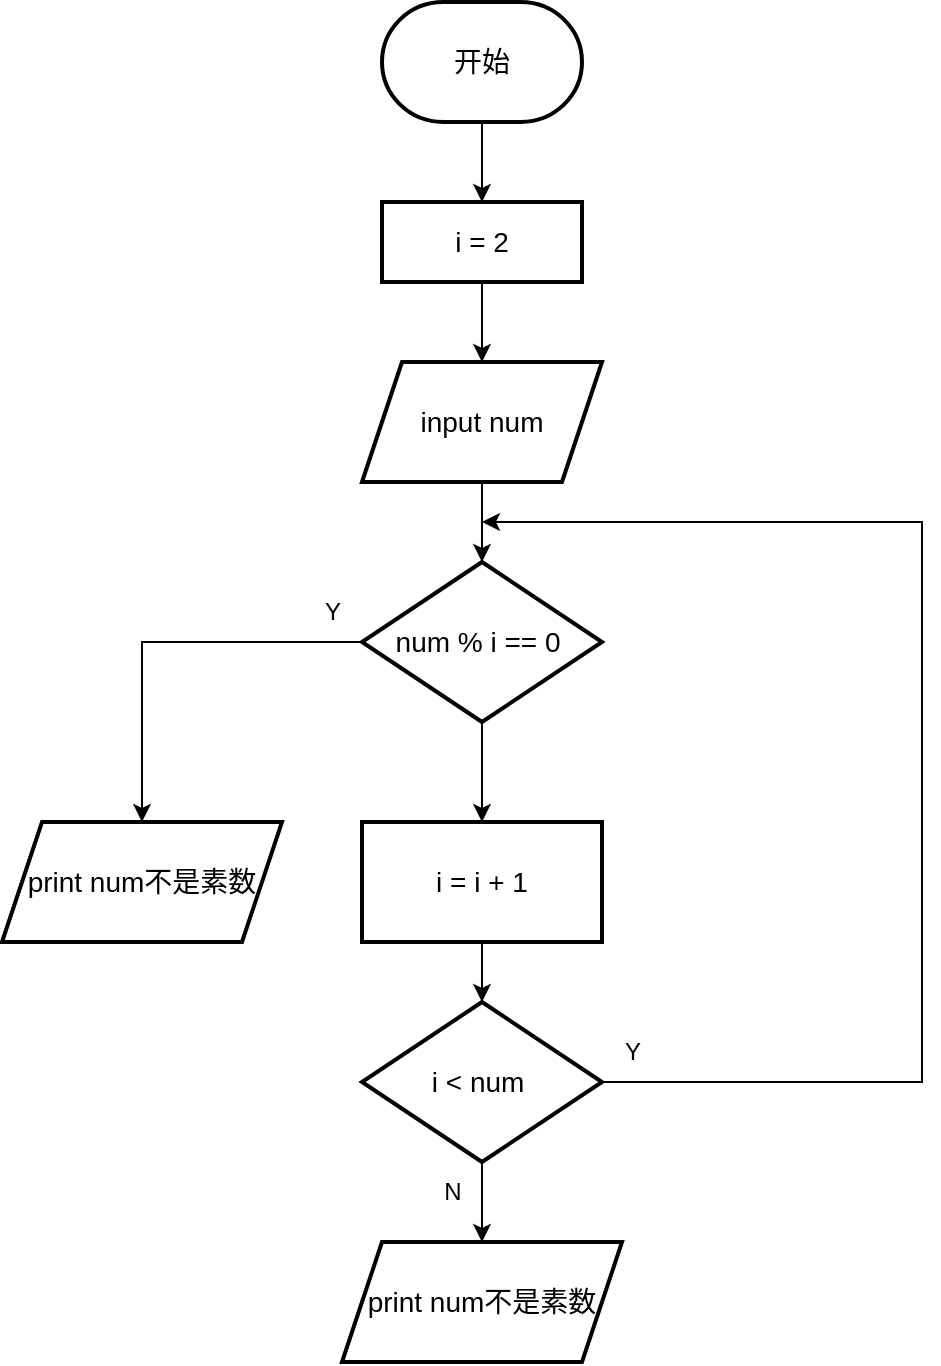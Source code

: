 <mxfile version="24.5.3" type="device">
  <diagram name="Page-1" id="edf60f1a-56cd-e834-aa8a-f176f3a09ee4">
    <mxGraphModel dx="965" dy="667" grid="1" gridSize="10" guides="1" tooltips="1" connect="1" arrows="1" fold="1" page="1" pageScale="1" pageWidth="1700" pageHeight="1100" background="none" math="0" shadow="0">
      <root>
        <mxCell id="0" />
        <mxCell id="1" parent="0" />
        <mxCell id="9qcZAn6LqJpJXCEg-Hw9-12" value="" style="edgeStyle=orthogonalEdgeStyle;rounded=0;orthogonalLoop=1;jettySize=auto;html=1;" edge="1" parent="1" source="9qcZAn6LqJpJXCEg-Hw9-1" target="9qcZAn6LqJpJXCEg-Hw9-10">
          <mxGeometry relative="1" as="geometry" />
        </mxCell>
        <mxCell id="9qcZAn6LqJpJXCEg-Hw9-1" value="开始" style="strokeWidth=2;html=1;shape=mxgraph.flowchart.terminator;whiteSpace=wrap;fontSize=14;" vertex="1" parent="1">
          <mxGeometry x="370" y="150" width="100" height="60" as="geometry" />
        </mxCell>
        <mxCell id="9qcZAn6LqJpJXCEg-Hw9-9" value="" style="edgeStyle=orthogonalEdgeStyle;rounded=0;orthogonalLoop=1;jettySize=auto;html=1;" edge="1" parent="1" source="9qcZAn6LqJpJXCEg-Hw9-2" target="9qcZAn6LqJpJXCEg-Hw9-8">
          <mxGeometry relative="1" as="geometry" />
        </mxCell>
        <mxCell id="9qcZAn6LqJpJXCEg-Hw9-2" value="input num" style="shape=parallelogram;perimeter=parallelogramPerimeter;whiteSpace=wrap;html=1;fixedSize=1;strokeWidth=2;fontSize=14;" vertex="1" parent="1">
          <mxGeometry x="360" y="330" width="120" height="60" as="geometry" />
        </mxCell>
        <mxCell id="9qcZAn6LqJpJXCEg-Hw9-15" value="" style="edgeStyle=orthogonalEdgeStyle;rounded=0;orthogonalLoop=1;jettySize=auto;html=1;" edge="1" parent="1" source="9qcZAn6LqJpJXCEg-Hw9-8" target="9qcZAn6LqJpJXCEg-Hw9-14">
          <mxGeometry relative="1" as="geometry" />
        </mxCell>
        <mxCell id="9qcZAn6LqJpJXCEg-Hw9-17" value="" style="edgeStyle=orthogonalEdgeStyle;rounded=0;orthogonalLoop=1;jettySize=auto;html=1;" edge="1" parent="1" source="9qcZAn6LqJpJXCEg-Hw9-8" target="9qcZAn6LqJpJXCEg-Hw9-16">
          <mxGeometry relative="1" as="geometry" />
        </mxCell>
        <mxCell id="9qcZAn6LqJpJXCEg-Hw9-8" value="num % i == 0&amp;nbsp;" style="rhombus;whiteSpace=wrap;html=1;fontSize=14;strokeWidth=2;" vertex="1" parent="1">
          <mxGeometry x="360" y="430" width="120" height="80" as="geometry" />
        </mxCell>
        <mxCell id="9qcZAn6LqJpJXCEg-Hw9-13" value="" style="edgeStyle=orthogonalEdgeStyle;rounded=0;orthogonalLoop=1;jettySize=auto;html=1;" edge="1" parent="1" source="9qcZAn6LqJpJXCEg-Hw9-10" target="9qcZAn6LqJpJXCEg-Hw9-2">
          <mxGeometry relative="1" as="geometry" />
        </mxCell>
        <mxCell id="9qcZAn6LqJpJXCEg-Hw9-10" value="i = 2" style="whiteSpace=wrap;html=1;fontSize=14;strokeWidth=2;" vertex="1" parent="1">
          <mxGeometry x="370" y="250" width="100" height="40" as="geometry" />
        </mxCell>
        <mxCell id="9qcZAn6LqJpJXCEg-Hw9-21" style="edgeStyle=orthogonalEdgeStyle;rounded=0;orthogonalLoop=1;jettySize=auto;html=1;exitX=1;exitY=0.5;exitDx=0;exitDy=0;" edge="1" parent="1" source="9qcZAn6LqJpJXCEg-Hw9-22">
          <mxGeometry relative="1" as="geometry">
            <mxPoint x="420" y="410" as="targetPoint" />
            <Array as="points">
              <mxPoint x="640" y="690" />
              <mxPoint x="640" y="410" />
            </Array>
          </mxGeometry>
        </mxCell>
        <mxCell id="9qcZAn6LqJpJXCEg-Hw9-23" value="" style="edgeStyle=orthogonalEdgeStyle;rounded=0;orthogonalLoop=1;jettySize=auto;html=1;" edge="1" parent="1" source="9qcZAn6LqJpJXCEg-Hw9-14" target="9qcZAn6LqJpJXCEg-Hw9-22">
          <mxGeometry relative="1" as="geometry" />
        </mxCell>
        <mxCell id="9qcZAn6LqJpJXCEg-Hw9-14" value="i = i + 1" style="whiteSpace=wrap;html=1;fontSize=14;strokeWidth=2;" vertex="1" parent="1">
          <mxGeometry x="360" y="560" width="120" height="60" as="geometry" />
        </mxCell>
        <mxCell id="9qcZAn6LqJpJXCEg-Hw9-16" value="print num不是素数" style="shape=parallelogram;perimeter=parallelogramPerimeter;whiteSpace=wrap;html=1;fixedSize=1;fontSize=14;strokeWidth=2;" vertex="1" parent="1">
          <mxGeometry x="180" y="560" width="140" height="60" as="geometry" />
        </mxCell>
        <mxCell id="9qcZAn6LqJpJXCEg-Hw9-18" value="Y" style="text;html=1;align=center;verticalAlign=middle;resizable=0;points=[];autosize=1;strokeColor=none;fillColor=none;" vertex="1" parent="1">
          <mxGeometry x="330" y="440" width="30" height="30" as="geometry" />
        </mxCell>
        <mxCell id="9qcZAn6LqJpJXCEg-Hw9-19" value="N" style="text;html=1;align=center;verticalAlign=middle;resizable=0;points=[];autosize=1;strokeColor=none;fillColor=none;" vertex="1" parent="1">
          <mxGeometry x="390" y="730" width="30" height="30" as="geometry" />
        </mxCell>
        <mxCell id="9qcZAn6LqJpJXCEg-Hw9-25" value="" style="edgeStyle=orthogonalEdgeStyle;rounded=0;orthogonalLoop=1;jettySize=auto;html=1;" edge="1" parent="1" source="9qcZAn6LqJpJXCEg-Hw9-22" target="9qcZAn6LqJpJXCEg-Hw9-24">
          <mxGeometry relative="1" as="geometry" />
        </mxCell>
        <mxCell id="9qcZAn6LqJpJXCEg-Hw9-22" value="i &amp;lt; num&amp;nbsp;" style="rhombus;whiteSpace=wrap;html=1;fontSize=14;strokeWidth=2;" vertex="1" parent="1">
          <mxGeometry x="360" y="650" width="120" height="80" as="geometry" />
        </mxCell>
        <mxCell id="9qcZAn6LqJpJXCEg-Hw9-24" value="print num不是素数" style="shape=parallelogram;perimeter=parallelogramPerimeter;whiteSpace=wrap;html=1;fixedSize=1;fontSize=14;strokeWidth=2;" vertex="1" parent="1">
          <mxGeometry x="350" y="770" width="140" height="60" as="geometry" />
        </mxCell>
        <mxCell id="9qcZAn6LqJpJXCEg-Hw9-26" value="Y" style="text;html=1;align=center;verticalAlign=middle;resizable=0;points=[];autosize=1;strokeColor=none;fillColor=none;" vertex="1" parent="1">
          <mxGeometry x="480" y="660" width="30" height="30" as="geometry" />
        </mxCell>
      </root>
    </mxGraphModel>
  </diagram>
</mxfile>
